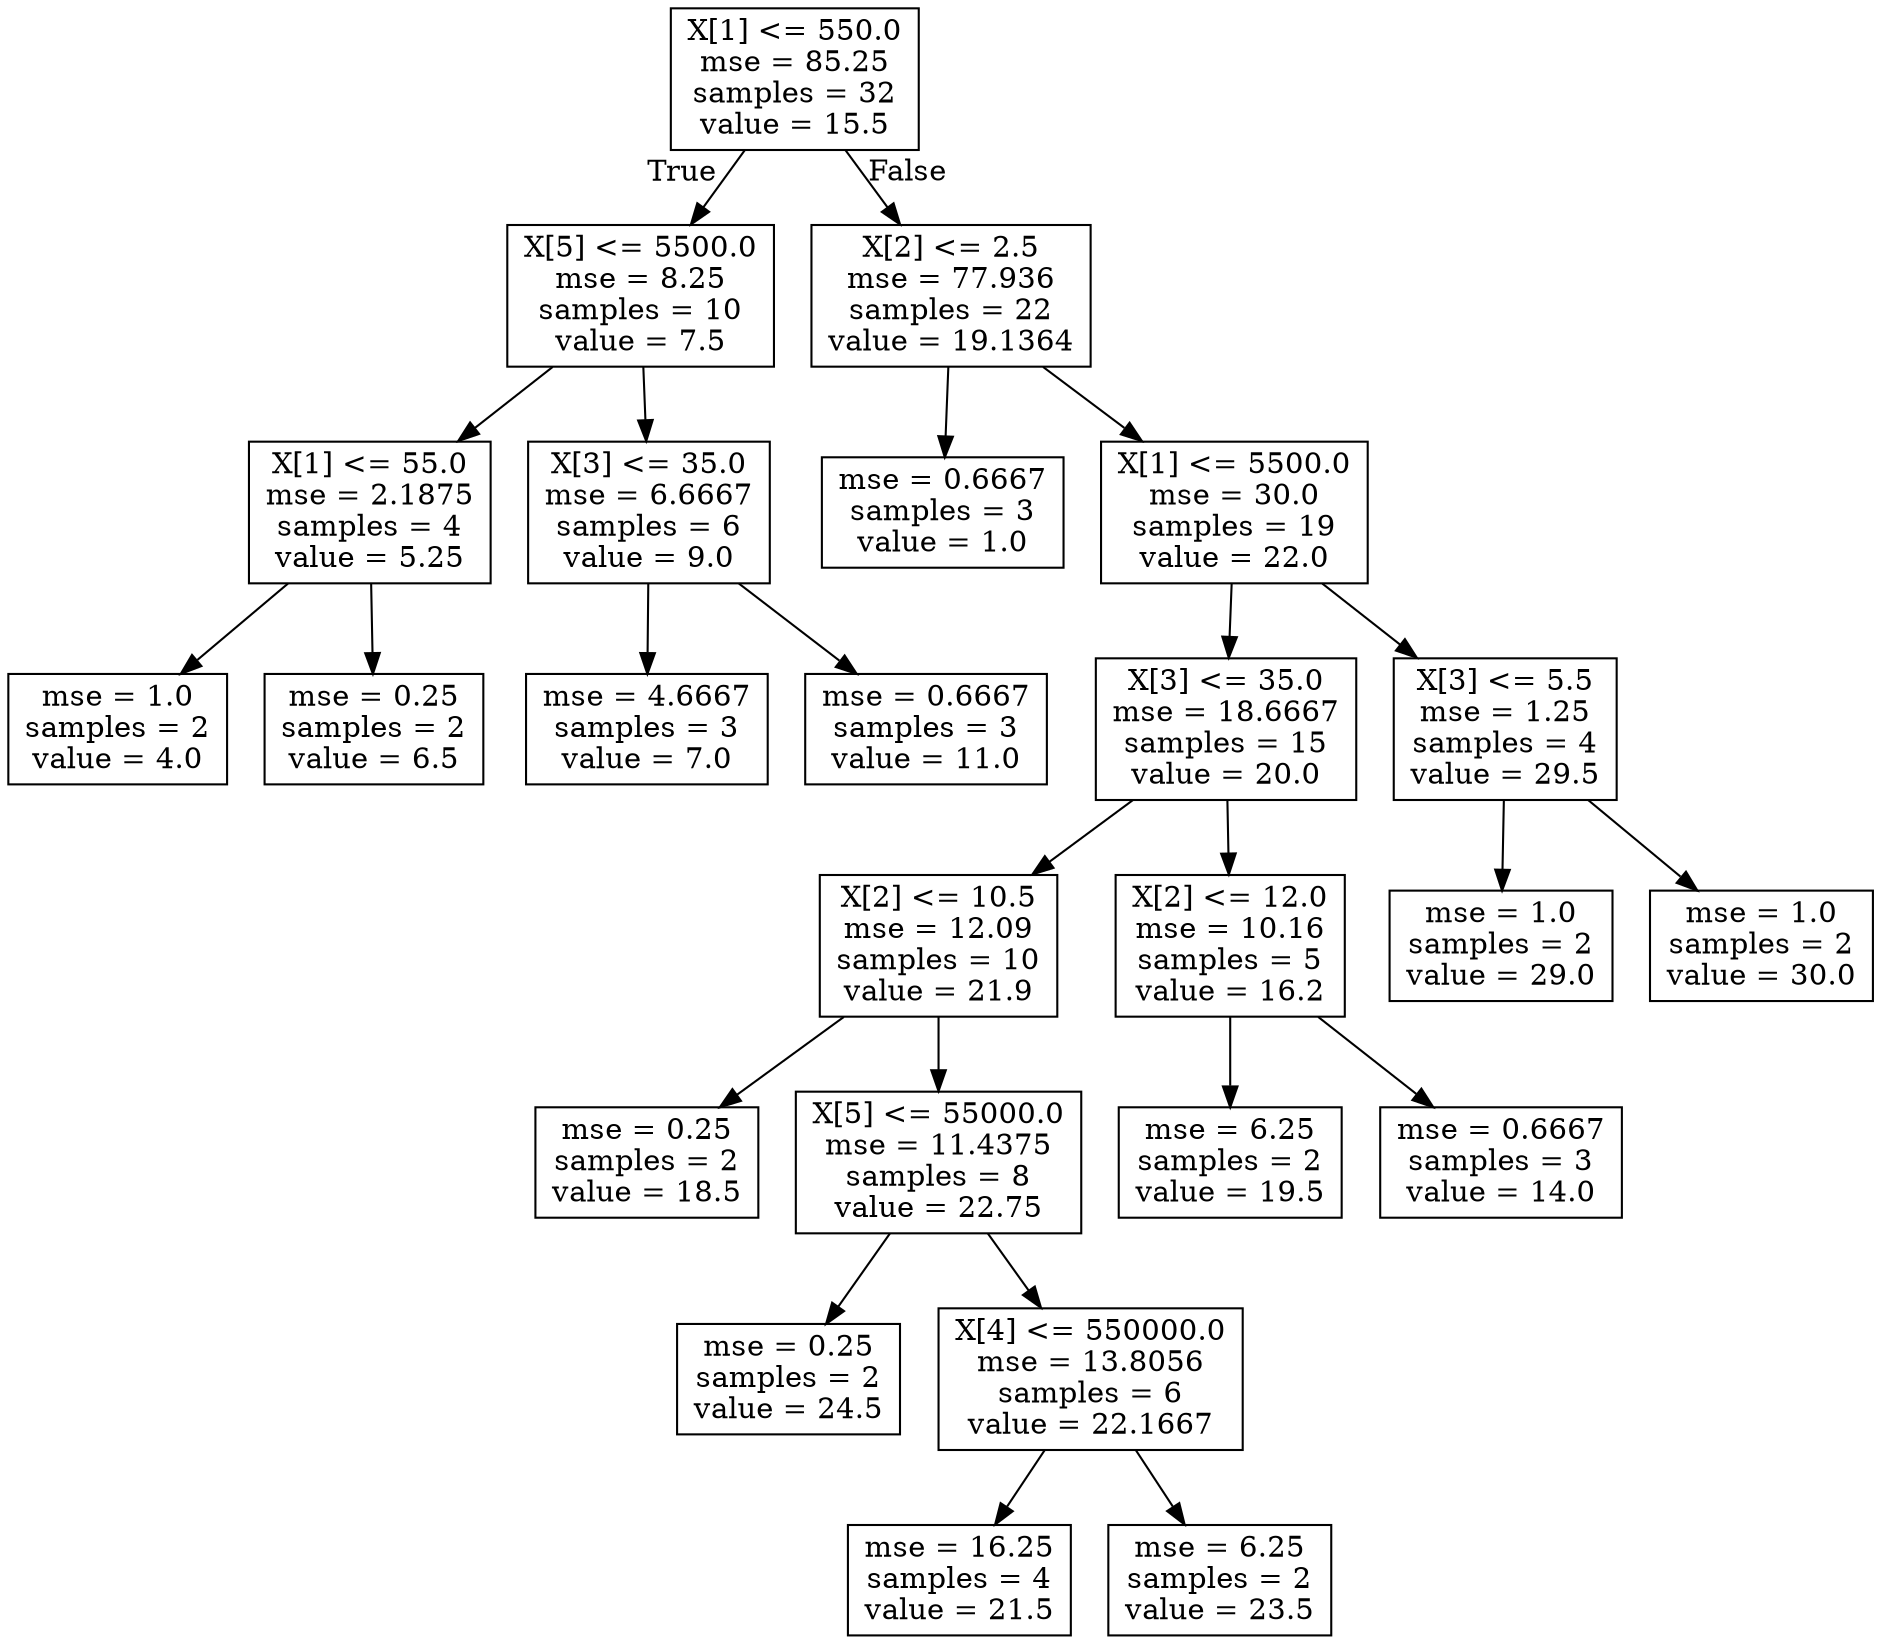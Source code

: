 digraph Tree {
node [shape=box] ;
0 [label="X[1] <= 550.0\nmse = 85.25\nsamples = 32\nvalue = 15.5"] ;
1 [label="X[5] <= 5500.0\nmse = 8.25\nsamples = 10\nvalue = 7.5"] ;
0 -> 1 [labeldistance=2.5, labelangle=45, headlabel="True"] ;
2 [label="X[1] <= 55.0\nmse = 2.1875\nsamples = 4\nvalue = 5.25"] ;
1 -> 2 ;
3 [label="mse = 1.0\nsamples = 2\nvalue = 4.0"] ;
2 -> 3 ;
4 [label="mse = 0.25\nsamples = 2\nvalue = 6.5"] ;
2 -> 4 ;
5 [label="X[3] <= 35.0\nmse = 6.6667\nsamples = 6\nvalue = 9.0"] ;
1 -> 5 ;
6 [label="mse = 4.6667\nsamples = 3\nvalue = 7.0"] ;
5 -> 6 ;
7 [label="mse = 0.6667\nsamples = 3\nvalue = 11.0"] ;
5 -> 7 ;
8 [label="X[2] <= 2.5\nmse = 77.936\nsamples = 22\nvalue = 19.1364"] ;
0 -> 8 [labeldistance=2.5, labelangle=-45, headlabel="False"] ;
9 [label="mse = 0.6667\nsamples = 3\nvalue = 1.0"] ;
8 -> 9 ;
10 [label="X[1] <= 5500.0\nmse = 30.0\nsamples = 19\nvalue = 22.0"] ;
8 -> 10 ;
11 [label="X[3] <= 35.0\nmse = 18.6667\nsamples = 15\nvalue = 20.0"] ;
10 -> 11 ;
12 [label="X[2] <= 10.5\nmse = 12.09\nsamples = 10\nvalue = 21.9"] ;
11 -> 12 ;
13 [label="mse = 0.25\nsamples = 2\nvalue = 18.5"] ;
12 -> 13 ;
14 [label="X[5] <= 55000.0\nmse = 11.4375\nsamples = 8\nvalue = 22.75"] ;
12 -> 14 ;
15 [label="mse = 0.25\nsamples = 2\nvalue = 24.5"] ;
14 -> 15 ;
16 [label="X[4] <= 550000.0\nmse = 13.8056\nsamples = 6\nvalue = 22.1667"] ;
14 -> 16 ;
17 [label="mse = 16.25\nsamples = 4\nvalue = 21.5"] ;
16 -> 17 ;
18 [label="mse = 6.25\nsamples = 2\nvalue = 23.5"] ;
16 -> 18 ;
19 [label="X[2] <= 12.0\nmse = 10.16\nsamples = 5\nvalue = 16.2"] ;
11 -> 19 ;
20 [label="mse = 6.25\nsamples = 2\nvalue = 19.5"] ;
19 -> 20 ;
21 [label="mse = 0.6667\nsamples = 3\nvalue = 14.0"] ;
19 -> 21 ;
22 [label="X[3] <= 5.5\nmse = 1.25\nsamples = 4\nvalue = 29.5"] ;
10 -> 22 ;
23 [label="mse = 1.0\nsamples = 2\nvalue = 29.0"] ;
22 -> 23 ;
24 [label="mse = 1.0\nsamples = 2\nvalue = 30.0"] ;
22 -> 24 ;
}